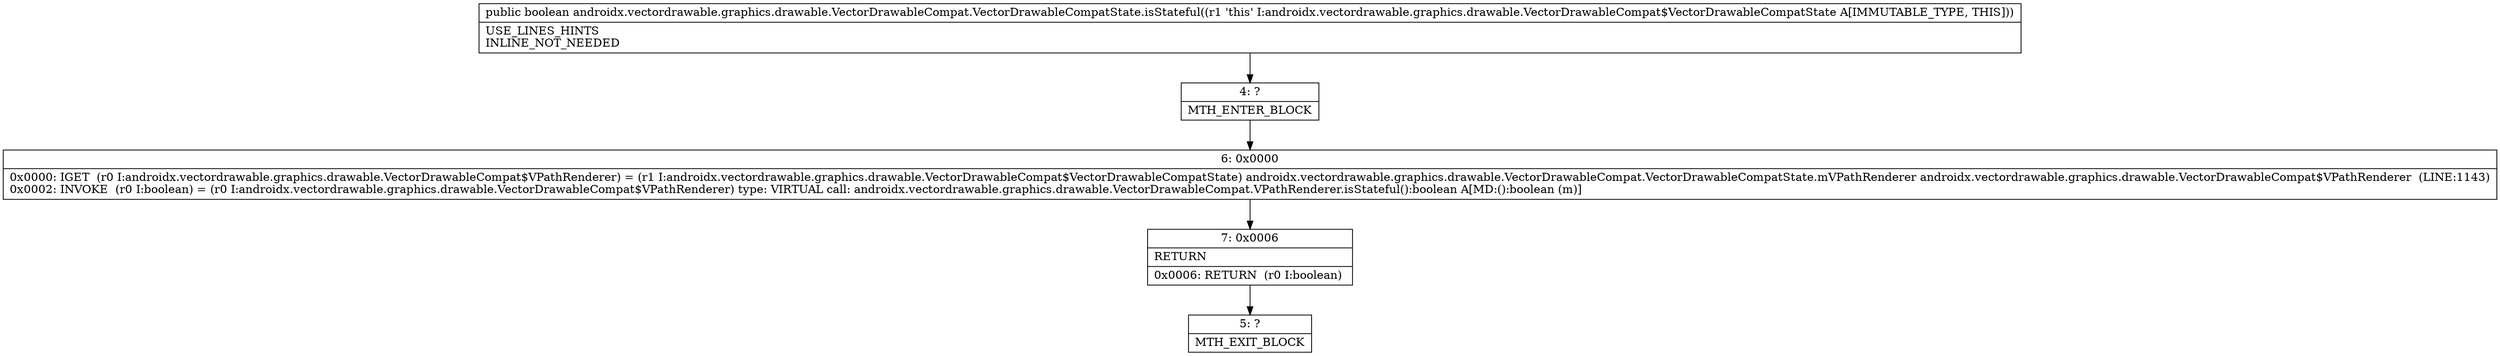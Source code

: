digraph "CFG forandroidx.vectordrawable.graphics.drawable.VectorDrawableCompat.VectorDrawableCompatState.isStateful()Z" {
Node_4 [shape=record,label="{4\:\ ?|MTH_ENTER_BLOCK\l}"];
Node_6 [shape=record,label="{6\:\ 0x0000|0x0000: IGET  (r0 I:androidx.vectordrawable.graphics.drawable.VectorDrawableCompat$VPathRenderer) = (r1 I:androidx.vectordrawable.graphics.drawable.VectorDrawableCompat$VectorDrawableCompatState) androidx.vectordrawable.graphics.drawable.VectorDrawableCompat.VectorDrawableCompatState.mVPathRenderer androidx.vectordrawable.graphics.drawable.VectorDrawableCompat$VPathRenderer  (LINE:1143)\l0x0002: INVOKE  (r0 I:boolean) = (r0 I:androidx.vectordrawable.graphics.drawable.VectorDrawableCompat$VPathRenderer) type: VIRTUAL call: androidx.vectordrawable.graphics.drawable.VectorDrawableCompat.VPathRenderer.isStateful():boolean A[MD:():boolean (m)]\l}"];
Node_7 [shape=record,label="{7\:\ 0x0006|RETURN\l|0x0006: RETURN  (r0 I:boolean) \l}"];
Node_5 [shape=record,label="{5\:\ ?|MTH_EXIT_BLOCK\l}"];
MethodNode[shape=record,label="{public boolean androidx.vectordrawable.graphics.drawable.VectorDrawableCompat.VectorDrawableCompatState.isStateful((r1 'this' I:androidx.vectordrawable.graphics.drawable.VectorDrawableCompat$VectorDrawableCompatState A[IMMUTABLE_TYPE, THIS]))  | USE_LINES_HINTS\lINLINE_NOT_NEEDED\l}"];
MethodNode -> Node_4;Node_4 -> Node_6;
Node_6 -> Node_7;
Node_7 -> Node_5;
}

